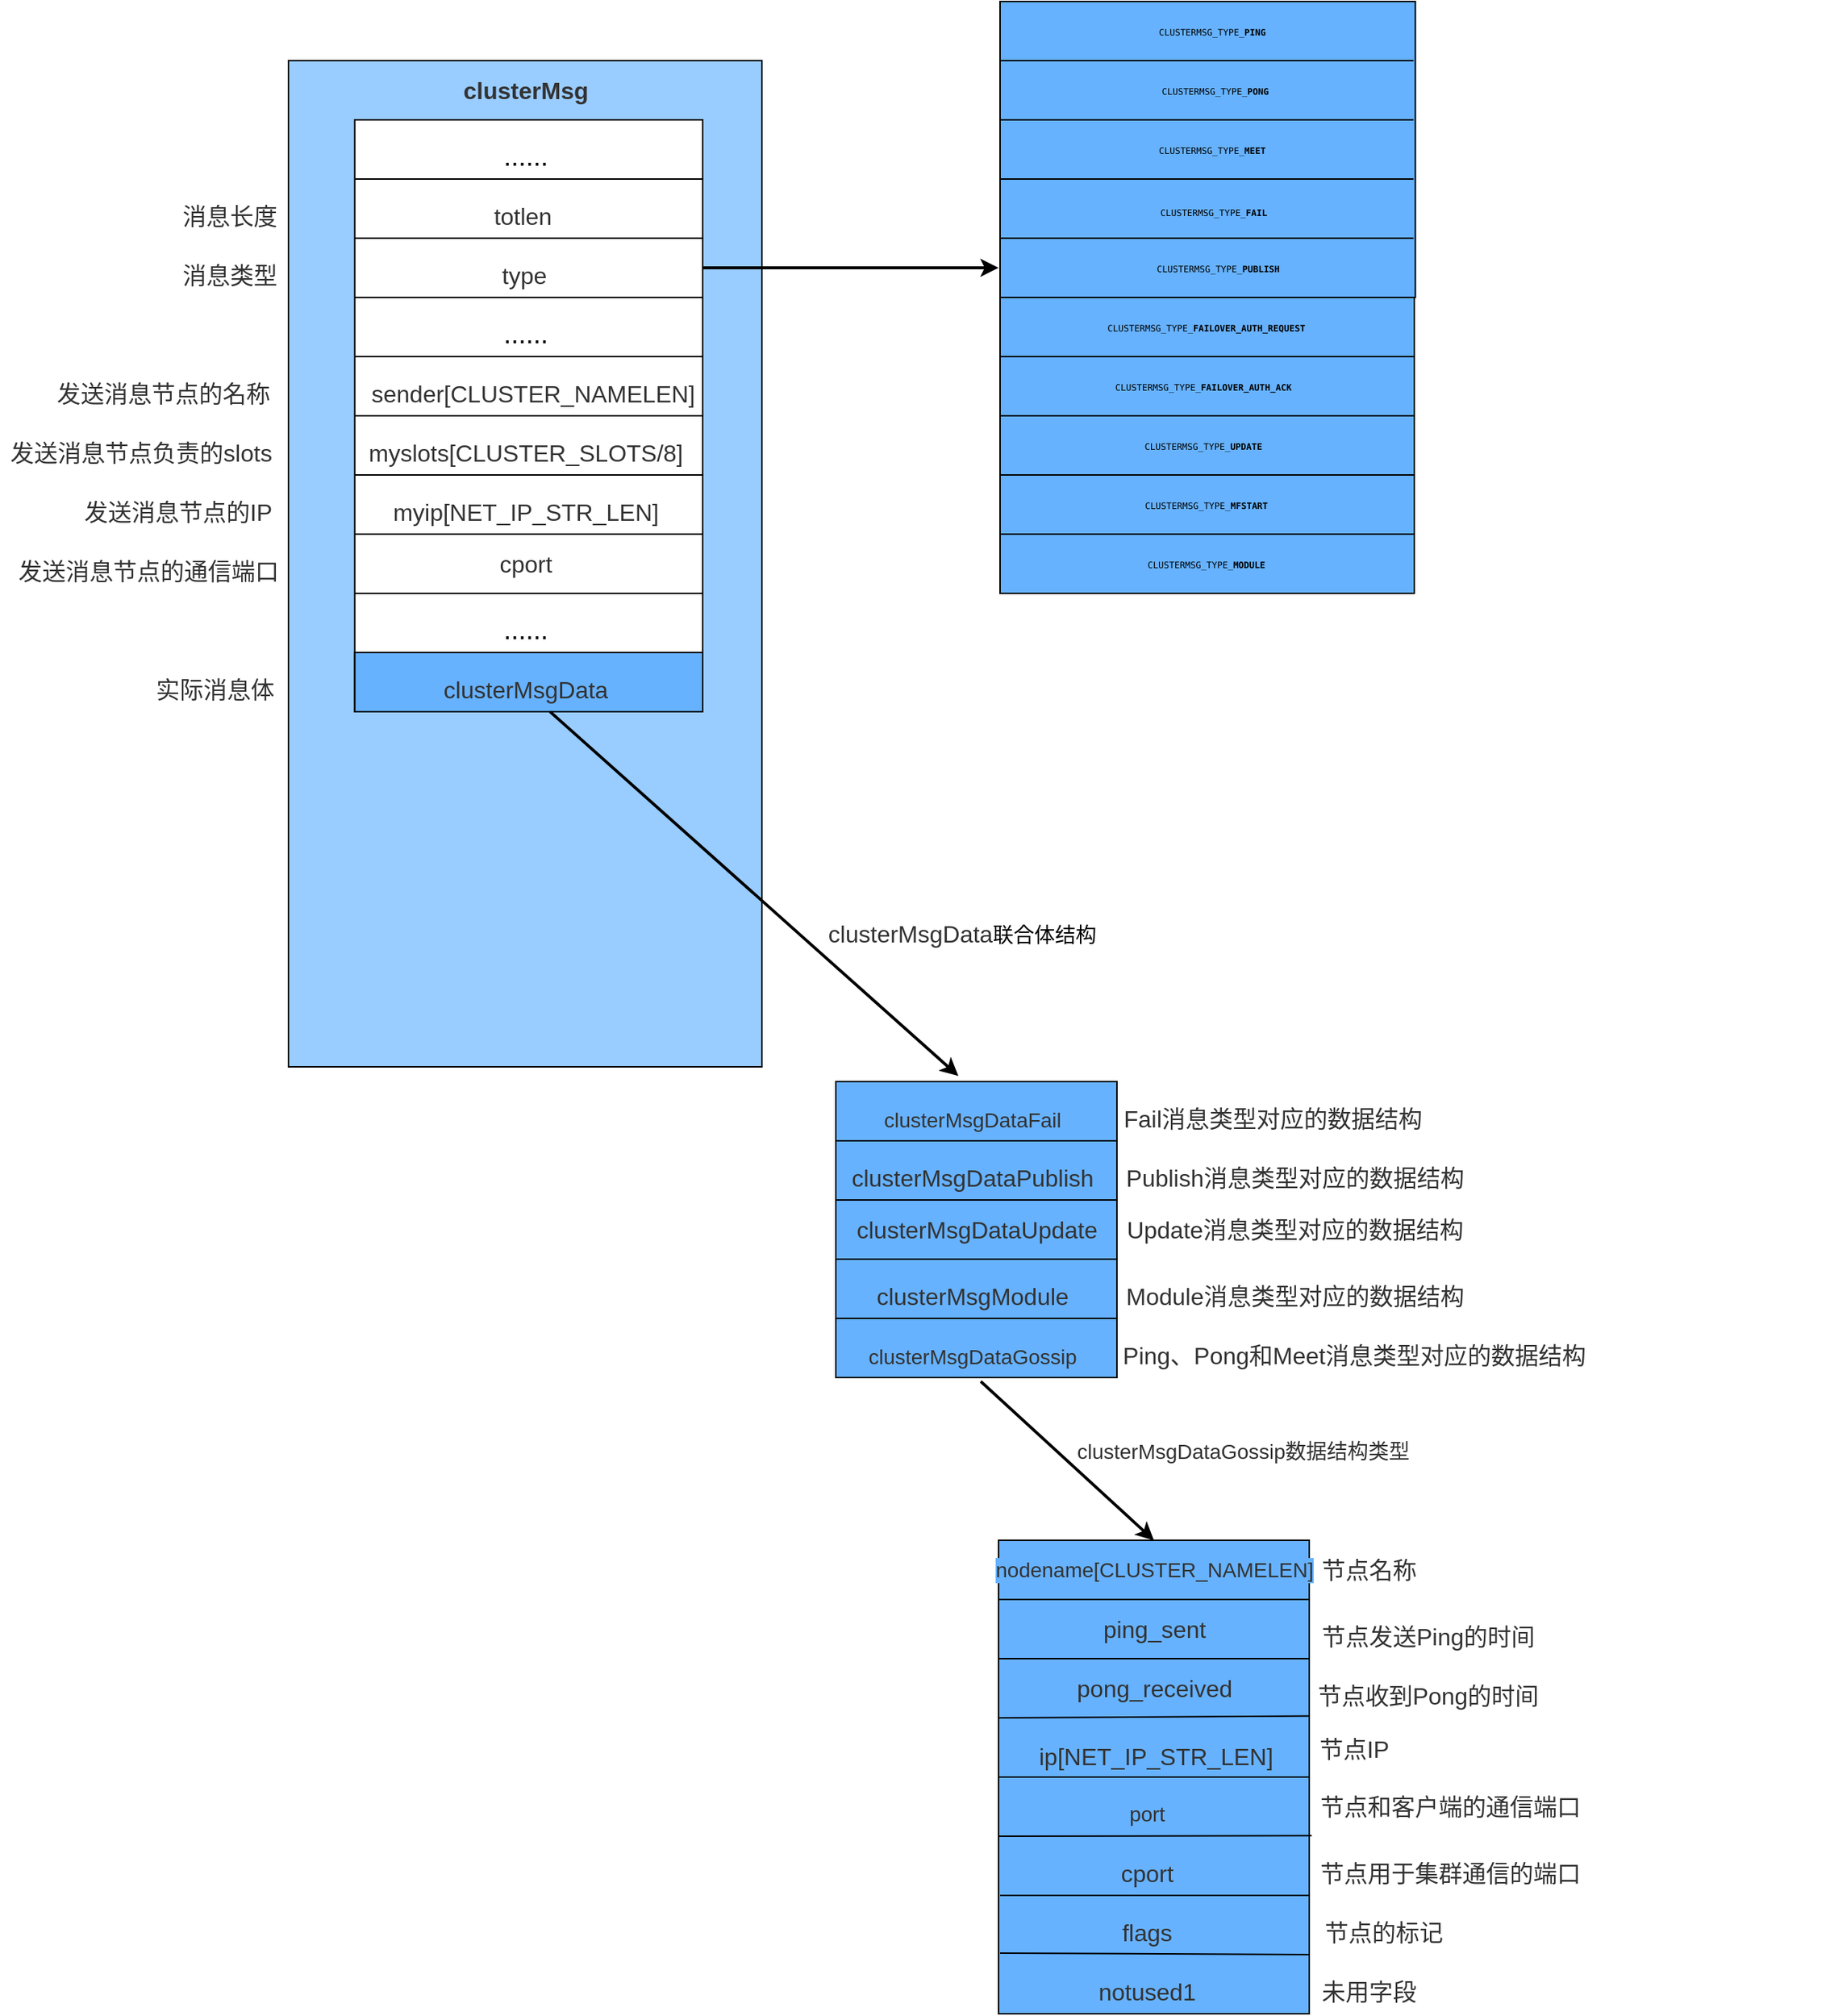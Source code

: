 <mxfile version="18.1.1" type="github">
  <diagram id="bmz4qM5Y3sQAAbuNU5tM" name="第 1 页">
    <mxGraphModel dx="1484" dy="907" grid="1" gridSize="10" guides="1" tooltips="1" connect="1" arrows="1" fold="1" page="1" pageScale="1" pageWidth="827" pageHeight="1169" math="0" shadow="0">
      <root>
        <mxCell id="0" />
        <mxCell id="1" parent="0" />
        <mxCell id="fH-QqKqAevxP8JKAihMR-78" value="" style="rounded=0;whiteSpace=wrap;html=1;labelBackgroundColor=#FFFFFF;fontSize=18;fontColor=none;fillColor=#66B2FF;" vertex="1" parent="1">
          <mxGeometry x="680" y="1040" width="210" height="320" as="geometry" />
        </mxCell>
        <mxCell id="fH-QqKqAevxP8JKAihMR-61" value="&lt;span style=&quot;color: rgb(51, 51, 51); font-family: &amp;quot;PingFang SC&amp;quot;, Avenir, Tahoma, Arial, &amp;quot;Lantinghei SC&amp;quot;, &amp;quot;Microsoft Yahei&amp;quot;, &amp;quot;Hiragino Sans GB&amp;quot;, &amp;quot;Microsoft Sans Serif&amp;quot;, &amp;quot;WenQuanYi Micro Hei&amp;quot;, Helvetica, sans-serif; font-size: 16px; text-align: start;&quot;&gt;消息长度&lt;/span&gt;" style="text;html=1;resizable=0;autosize=1;align=center;verticalAlign=middle;points=[];fillColor=none;strokeColor=none;rounded=0;labelBackgroundColor=#FFFFFF;fontSize=18;fontColor=none;" vertex="1" parent="1">
          <mxGeometry x="120" y="130" width="80" height="30" as="geometry" />
        </mxCell>
        <mxCell id="fH-QqKqAevxP8JKAihMR-62" value="&lt;span style=&quot;color: rgb(51, 51, 51); font-family: &amp;quot;PingFang SC&amp;quot;, Avenir, Tahoma, Arial, &amp;quot;Lantinghei SC&amp;quot;, &amp;quot;Microsoft Yahei&amp;quot;, &amp;quot;Hiragino Sans GB&amp;quot;, &amp;quot;Microsoft Sans Serif&amp;quot;, &amp;quot;WenQuanYi Micro Hei&amp;quot;, Helvetica, sans-serif; font-size: 16px; text-align: start;&quot;&gt;消息类型&lt;/span&gt;" style="text;html=1;resizable=0;autosize=1;align=center;verticalAlign=middle;points=[];fillColor=none;strokeColor=none;rounded=0;labelBackgroundColor=#FFFFFF;fontSize=18;fontColor=none;" vertex="1" parent="1">
          <mxGeometry x="120" y="170" width="80" height="30" as="geometry" />
        </mxCell>
        <mxCell id="fH-QqKqAevxP8JKAihMR-63" value="&lt;span style=&quot;color: rgb(51, 51, 51); font-family: &amp;quot;PingFang SC&amp;quot;, Avenir, Tahoma, Arial, &amp;quot;Lantinghei SC&amp;quot;, &amp;quot;Microsoft Yahei&amp;quot;, &amp;quot;Hiragino Sans GB&amp;quot;, &amp;quot;Microsoft Sans Serif&amp;quot;, &amp;quot;WenQuanYi Micro Hei&amp;quot;, Helvetica, sans-serif; font-size: 16px; text-align: start;&quot;&gt;发送消息节点的名称&lt;/span&gt;" style="text;html=1;resizable=0;autosize=1;align=center;verticalAlign=middle;points=[];fillColor=none;strokeColor=none;rounded=0;labelBackgroundColor=#FFFFFF;fontSize=18;fontColor=none;" vertex="1" parent="1">
          <mxGeometry x="35" y="250" width="160" height="30" as="geometry" />
        </mxCell>
        <mxCell id="fH-QqKqAevxP8JKAihMR-64" value="&lt;span style=&quot;color: rgb(51, 51, 51); font-family: &amp;quot;PingFang SC&amp;quot;, Avenir, Tahoma, Arial, &amp;quot;Lantinghei SC&amp;quot;, &amp;quot;Microsoft Yahei&amp;quot;, &amp;quot;Hiragino Sans GB&amp;quot;, &amp;quot;Microsoft Sans Serif&amp;quot;, &amp;quot;WenQuanYi Micro Hei&amp;quot;, Helvetica, sans-serif; font-size: 16px; text-align: start;&quot;&gt;发送消息节点负责的slots&lt;/span&gt;" style="text;html=1;resizable=0;autosize=1;align=center;verticalAlign=middle;points=[];fillColor=none;strokeColor=none;rounded=0;labelBackgroundColor=#FFFFFF;fontSize=18;fontColor=none;" vertex="1" parent="1">
          <mxGeometry x="5" y="290" width="190" height="30" as="geometry" />
        </mxCell>
        <mxCell id="fH-QqKqAevxP8JKAihMR-65" value="&lt;span style=&quot;color: rgb(51, 51, 51); font-family: &amp;quot;PingFang SC&amp;quot;, Avenir, Tahoma, Arial, &amp;quot;Lantinghei SC&amp;quot;, &amp;quot;Microsoft Yahei&amp;quot;, &amp;quot;Hiragino Sans GB&amp;quot;, &amp;quot;Microsoft Sans Serif&amp;quot;, &amp;quot;WenQuanYi Micro Hei&amp;quot;, Helvetica, sans-serif; font-size: 16px; text-align: start;&quot;&gt;发送消息节点的IP&lt;/span&gt;" style="text;html=1;resizable=0;autosize=1;align=center;verticalAlign=middle;points=[];fillColor=none;strokeColor=none;rounded=0;labelBackgroundColor=#FFFFFF;fontSize=18;fontColor=none;" vertex="1" parent="1">
          <mxGeometry x="55" y="330" width="140" height="30" as="geometry" />
        </mxCell>
        <mxCell id="fH-QqKqAevxP8JKAihMR-66" value="&lt;span style=&quot;color: rgb(51, 51, 51); font-family: &amp;quot;PingFang SC&amp;quot;, Avenir, Tahoma, Arial, &amp;quot;Lantinghei SC&amp;quot;, &amp;quot;Microsoft Yahei&amp;quot;, &amp;quot;Hiragino Sans GB&amp;quot;, &amp;quot;Microsoft Sans Serif&amp;quot;, &amp;quot;WenQuanYi Micro Hei&amp;quot;, Helvetica, sans-serif; font-size: 16px; text-align: start;&quot;&gt;发送消息节点的通信端口&lt;/span&gt;" style="text;html=1;resizable=0;autosize=1;align=center;verticalAlign=middle;points=[];fillColor=none;strokeColor=none;rounded=0;labelBackgroundColor=#FFFFFF;fontSize=18;fontColor=none;" vertex="1" parent="1">
          <mxGeometry x="10" y="370" width="190" height="30" as="geometry" />
        </mxCell>
        <mxCell id="fH-QqKqAevxP8JKAihMR-67" value="&lt;span style=&quot;color: rgb(51, 51, 51); font-family: &amp;quot;PingFang SC&amp;quot;, Avenir, Tahoma, Arial, &amp;quot;Lantinghei SC&amp;quot;, &amp;quot;Microsoft Yahei&amp;quot;, &amp;quot;Hiragino Sans GB&amp;quot;, &amp;quot;Microsoft Sans Serif&amp;quot;, &amp;quot;WenQuanYi Micro Hei&amp;quot;, Helvetica, sans-serif; font-size: 16px; text-align: start;&quot;&gt;实际消息体&lt;/span&gt;" style="text;html=1;resizable=0;autosize=1;align=center;verticalAlign=middle;points=[];fillColor=none;strokeColor=none;rounded=0;labelBackgroundColor=#FFFFFF;fontSize=18;fontColor=none;" vertex="1" parent="1">
          <mxGeometry x="100" y="450" width="100" height="30" as="geometry" />
        </mxCell>
        <mxCell id="fH-QqKqAevxP8JKAihMR-69" value="&lt;span style=&quot;color: rgb(51, 51, 51); font-family: &amp;quot;PingFang SC&amp;quot;, Avenir, Tahoma, Arial, &amp;quot;Lantinghei SC&amp;quot;, &amp;quot;Microsoft Yahei&amp;quot;, &amp;quot;Hiragino Sans GB&amp;quot;, &amp;quot;Microsoft Sans Serif&amp;quot;, &amp;quot;WenQuanYi Micro Hei&amp;quot;, Helvetica, sans-serif; font-size: 16px; text-align: start;&quot;&gt;Ping、Pong和Meet消息类型对应的数据结构&lt;/span&gt;" style="text;html=1;resizable=0;autosize=1;align=center;verticalAlign=middle;points=[];fillColor=none;strokeColor=none;rounded=0;labelBackgroundColor=#FFFFFF;fontSize=18;fontColor=none;" vertex="1" parent="1">
          <mxGeometry x="760" y="900" width="320" height="30" as="geometry" />
        </mxCell>
        <mxCell id="fH-QqKqAevxP8JKAihMR-70" value="&lt;span style=&quot;color: rgb(51, 51, 51); font-family: &amp;quot;PingFang SC&amp;quot;, Avenir, Tahoma, Arial, &amp;quot;Lantinghei SC&amp;quot;, &amp;quot;Microsoft Yahei&amp;quot;, &amp;quot;Hiragino Sans GB&amp;quot;, &amp;quot;Microsoft Sans Serif&amp;quot;, &amp;quot;WenQuanYi Micro Hei&amp;quot;, Helvetica, sans-serif; font-size: 16px; text-align: start;&quot;&gt;Fail消息类型对应的数据结构&lt;/span&gt;" style="text;html=1;resizable=0;autosize=1;align=center;verticalAlign=middle;points=[];fillColor=none;strokeColor=none;rounded=0;labelBackgroundColor=#FFFFFF;fontSize=18;fontColor=none;" vertex="1" parent="1">
          <mxGeometry x="760" y="740" width="210" height="30" as="geometry" />
        </mxCell>
        <mxCell id="fH-QqKqAevxP8JKAihMR-71" value="&lt;span style=&quot;color: rgb(51, 51, 51); font-family: &amp;quot;PingFang SC&amp;quot;, Avenir, Tahoma, Arial, &amp;quot;Lantinghei SC&amp;quot;, &amp;quot;Microsoft Yahei&amp;quot;, &amp;quot;Hiragino Sans GB&amp;quot;, &amp;quot;Microsoft Sans Serif&amp;quot;, &amp;quot;WenQuanYi Micro Hei&amp;quot;, Helvetica, sans-serif; font-size: 16px; text-align: start;&quot;&gt;Publish消息类型对应的数据结构&lt;/span&gt;" style="text;html=1;resizable=0;autosize=1;align=center;verticalAlign=middle;points=[];fillColor=none;strokeColor=none;rounded=0;labelBackgroundColor=#FFFFFF;fontSize=18;fontColor=none;" vertex="1" parent="1">
          <mxGeometry x="760" y="780" width="240" height="30" as="geometry" />
        </mxCell>
        <mxCell id="fH-QqKqAevxP8JKAihMR-72" value="&lt;span style=&quot;color: rgb(51, 51, 51); font-family: &amp;quot;PingFang SC&amp;quot;, Avenir, Tahoma, Arial, &amp;quot;Lantinghei SC&amp;quot;, &amp;quot;Microsoft Yahei&amp;quot;, &amp;quot;Hiragino Sans GB&amp;quot;, &amp;quot;Microsoft Sans Serif&amp;quot;, &amp;quot;WenQuanYi Micro Hei&amp;quot;, Helvetica, sans-serif; font-size: 16px; text-align: start;&quot;&gt;Update消息类型对应的数据结构&lt;/span&gt;" style="text;html=1;resizable=0;autosize=1;align=center;verticalAlign=middle;points=[];fillColor=none;strokeColor=none;rounded=0;labelBackgroundColor=#FFFFFF;fontSize=18;fontColor=none;" vertex="1" parent="1">
          <mxGeometry x="760" y="815" width="240" height="30" as="geometry" />
        </mxCell>
        <mxCell id="fH-QqKqAevxP8JKAihMR-73" value="&lt;span style=&quot;color: rgb(51, 51, 51); font-family: &amp;quot;PingFang SC&amp;quot;, Avenir, Tahoma, Arial, &amp;quot;Lantinghei SC&amp;quot;, &amp;quot;Microsoft Yahei&amp;quot;, &amp;quot;Hiragino Sans GB&amp;quot;, &amp;quot;Microsoft Sans Serif&amp;quot;, &amp;quot;WenQuanYi Micro Hei&amp;quot;, Helvetica, sans-serif; font-size: 16px; text-align: start;&quot;&gt;Module消息类型对应的数据结构&lt;/span&gt;" style="text;html=1;resizable=0;autosize=1;align=center;verticalAlign=middle;points=[];fillColor=none;strokeColor=none;rounded=0;labelBackgroundColor=#FFFFFF;fontSize=18;fontColor=none;" vertex="1" parent="1">
          <mxGeometry x="760" y="860" width="240" height="30" as="geometry" />
        </mxCell>
        <mxCell id="fH-QqKqAevxP8JKAihMR-18" value="" style="group" vertex="1" connectable="0" parent="1">
          <mxGeometry x="200" y="40" width="550" height="680" as="geometry" />
        </mxCell>
        <mxCell id="fH-QqKqAevxP8JKAihMR-1" value="" style="rounded=0;whiteSpace=wrap;html=1;fillColor=#99CCFF;" vertex="1" parent="fH-QqKqAevxP8JKAihMR-18">
          <mxGeometry width="320" height="680" as="geometry" />
        </mxCell>
        <mxCell id="fH-QqKqAevxP8JKAihMR-4" value="" style="rounded=0;whiteSpace=wrap;html=1;labelBackgroundColor=#99CCFF;fillColor=#FFFFFF;" vertex="1" parent="fH-QqKqAevxP8JKAihMR-18">
          <mxGeometry x="44.8" y="40" width="235.2" height="400" as="geometry" />
        </mxCell>
        <mxCell id="fH-QqKqAevxP8JKAihMR-7" value="" style="endArrow=none;html=1;rounded=0;exitX=0;exitY=0.25;exitDx=0;exitDy=0;" edge="1" parent="fH-QqKqAevxP8JKAihMR-18">
          <mxGeometry width="50" height="50" relative="1" as="geometry">
            <mxPoint x="44.8" y="120" as="sourcePoint" />
            <mxPoint x="280" y="120" as="targetPoint" />
          </mxGeometry>
        </mxCell>
        <mxCell id="fH-QqKqAevxP8JKAihMR-2" value="&lt;span style=&quot;color: rgb(51, 51, 51); font-family: &amp;quot;PingFang SC&amp;quot;, Avenir, Tahoma, Arial, &amp;quot;Lantinghei SC&amp;quot;, &amp;quot;Microsoft Yahei&amp;quot;, &amp;quot;Hiragino Sans GB&amp;quot;, &amp;quot;Microsoft Sans Serif&amp;quot;, &amp;quot;WenQuanYi Micro Hei&amp;quot;, Helvetica, sans-serif; font-size: 16px; text-align: start; background-color: rgb(153, 204, 255);&quot;&gt;&lt;b style=&quot;&quot;&gt;clusterMsg&lt;/b&gt;&lt;/span&gt;" style="text;html=1;resizable=0;autosize=1;align=center;verticalAlign=middle;points=[];fillColor=none;strokeColor=none;rounded=0;" vertex="1" parent="fH-QqKqAevxP8JKAihMR-18">
          <mxGeometry x="110" y="10" width="100" height="20" as="geometry" />
        </mxCell>
        <mxCell id="fH-QqKqAevxP8JKAihMR-36" value="" style="rounded=0;whiteSpace=wrap;html=1;labelBackgroundColor=#FFFFFF;fontSize=18;fontColor=none;fillColor=#66B2FF;" vertex="1" parent="fH-QqKqAevxP8JKAihMR-18">
          <mxGeometry x="44.8" y="400" width="235.2" height="40" as="geometry" />
        </mxCell>
        <mxCell id="fH-QqKqAevxP8JKAihMR-116" value="" style="group" vertex="1" connectable="0" parent="fH-QqKqAevxP8JKAihMR-18">
          <mxGeometry x="54.8" y="50" width="220" height="390" as="geometry" />
        </mxCell>
        <mxCell id="fH-QqKqAevxP8JKAihMR-16" value="&lt;span style=&quot;color: rgb(51, 51, 51); font-family: &amp;quot;PingFang SC&amp;quot;, Avenir, Tahoma, Arial, &amp;quot;Lantinghei SC&amp;quot;, &amp;quot;Microsoft Yahei&amp;quot;, &amp;quot;Hiragino Sans GB&amp;quot;, &amp;quot;Microsoft Sans Serif&amp;quot;, &amp;quot;WenQuanYi Micro Hei&amp;quot;, Helvetica, sans-serif; font-size: 16px; text-align: start;&quot;&gt;sender[CLUSTER_NAMELEN]&lt;/span&gt;" style="text;html=1;resizable=0;autosize=1;align=center;verticalAlign=middle;points=[];fillColor=none;strokeColor=none;rounded=0;labelBackgroundColor=#FFFFFF;fontSize=18;fontColor=none;" vertex="1" parent="fH-QqKqAevxP8JKAihMR-116">
          <mxGeometry y="160" width="220" height="30" as="geometry" />
        </mxCell>
        <mxCell id="fH-QqKqAevxP8JKAihMR-27" value="&lt;span style=&quot;color: rgb(51, 51, 51); font-family: &amp;quot;PingFang SC&amp;quot;, Avenir, Tahoma, Arial, &amp;quot;Lantinghei SC&amp;quot;, &amp;quot;Microsoft Yahei&amp;quot;, &amp;quot;Hiragino Sans GB&amp;quot;, &amp;quot;Microsoft Sans Serif&amp;quot;, &amp;quot;WenQuanYi Micro Hei&amp;quot;, Helvetica, sans-serif; font-size: 16px; text-align: start;&quot;&gt;cport&lt;/span&gt;" style="text;html=1;resizable=0;autosize=1;align=center;verticalAlign=middle;points=[];fillColor=none;strokeColor=none;rounded=0;labelBackgroundColor=#FFFFFF;fontSize=18;fontColor=none;" vertex="1" parent="fH-QqKqAevxP8JKAihMR-116">
          <mxGeometry x="80.2" y="275" width="50" height="30" as="geometry" />
        </mxCell>
        <mxCell id="fH-QqKqAevxP8JKAihMR-13" value="......" style="text;html=1;resizable=0;autosize=1;align=center;verticalAlign=middle;points=[];fillColor=none;strokeColor=none;rounded=0;labelBackgroundColor=#FFFFFF;fontSize=18;fontColor=none;" vertex="1" parent="fH-QqKqAevxP8JKAihMR-116">
          <mxGeometry x="80.2" width="50" height="30" as="geometry" />
        </mxCell>
        <mxCell id="fH-QqKqAevxP8JKAihMR-26" value="&lt;span style=&quot;color: rgb(51, 51, 51); font-family: &amp;quot;PingFang SC&amp;quot;, Avenir, Tahoma, Arial, &amp;quot;Lantinghei SC&amp;quot;, &amp;quot;Microsoft Yahei&amp;quot;, &amp;quot;Hiragino Sans GB&amp;quot;, &amp;quot;Microsoft Sans Serif&amp;quot;, &amp;quot;WenQuanYi Micro Hei&amp;quot;, Helvetica, sans-serif; font-size: 16px; text-align: start;&quot;&gt;myip[NET_IP_STR_LEN]&lt;/span&gt;" style="text;html=1;resizable=0;autosize=1;align=center;verticalAlign=middle;points=[];fillColor=none;strokeColor=none;rounded=0;labelBackgroundColor=#FFFFFF;fontSize=18;fontColor=none;" vertex="1" parent="fH-QqKqAevxP8JKAihMR-116">
          <mxGeometry x="10.2" y="240" width="190" height="30" as="geometry" />
        </mxCell>
        <mxCell id="fH-QqKqAevxP8JKAihMR-37" value="&lt;span style=&quot;color: rgb(51, 51, 51); font-family: &amp;quot;PingFang SC&amp;quot;, Avenir, Tahoma, Arial, &amp;quot;Lantinghei SC&amp;quot;, &amp;quot;Microsoft Yahei&amp;quot;, &amp;quot;Hiragino Sans GB&amp;quot;, &amp;quot;Microsoft Sans Serif&amp;quot;, &amp;quot;WenQuanYi Micro Hei&amp;quot;, Helvetica, sans-serif; font-size: 16px; text-align: start;&quot;&gt;clusterMsgData&lt;/span&gt;" style="text;html=1;resizable=0;autosize=1;align=center;verticalAlign=middle;points=[];fillColor=none;strokeColor=none;rounded=0;labelBackgroundColor=#66B2FF;fontSize=18;fontColor=none;" vertex="1" parent="fH-QqKqAevxP8JKAihMR-116">
          <mxGeometry x="45.2" y="360" width="120" height="30" as="geometry" />
        </mxCell>
        <mxCell id="fH-QqKqAevxP8JKAihMR-121" value="&lt;span style=&quot;color: rgb(51, 51, 51); font-family: &amp;quot;PingFang SC&amp;quot;, Avenir, Tahoma, Arial, &amp;quot;Lantinghei SC&amp;quot;, &amp;quot;Microsoft Yahei&amp;quot;, &amp;quot;Hiragino Sans GB&amp;quot;, &amp;quot;Microsoft Sans Serif&amp;quot;, &amp;quot;WenQuanYi Micro Hei&amp;quot;, Helvetica, sans-serif; font-size: 16px; text-align: start;&quot;&gt;clusterMsgData&lt;/span&gt;联合体结构" style="text;html=1;resizable=0;autosize=1;align=center;verticalAlign=middle;points=[];fillColor=none;strokeColor=none;rounded=0;labelBackgroundColor=#FFFFFF;fontSize=14;fontColor=none;" vertex="1" parent="fH-QqKqAevxP8JKAihMR-18">
          <mxGeometry x="360" y="580" width="190" height="20" as="geometry" />
        </mxCell>
        <mxCell id="fH-QqKqAevxP8JKAihMR-153" value="" style="endArrow=classic;html=1;rounded=0;fontFamily=Helvetica;fontSize=6;fontColor=#000000;strokeWidth=2;exitX=1;exitY=0.25;exitDx=0;exitDy=0;" edge="1" parent="fH-QqKqAevxP8JKAihMR-18" source="fH-QqKqAevxP8JKAihMR-4">
          <mxGeometry width="50" height="50" relative="1" as="geometry">
            <mxPoint x="340" y="170" as="sourcePoint" />
            <mxPoint x="480" y="140" as="targetPoint" />
          </mxGeometry>
        </mxCell>
        <mxCell id="fH-QqKqAevxP8JKAihMR-14" value="&lt;span style=&quot;color: rgb(51, 51, 51); font-family: &amp;quot;PingFang SC&amp;quot;, Avenir, Tahoma, Arial, &amp;quot;Lantinghei SC&amp;quot;, &amp;quot;Microsoft Yahei&amp;quot;, &amp;quot;Hiragino Sans GB&amp;quot;, &amp;quot;Microsoft Sans Serif&amp;quot;, &amp;quot;WenQuanYi Micro Hei&amp;quot;, Helvetica, sans-serif; font-size: 16px; text-align: start;&quot;&gt;totlen&lt;/span&gt;" style="text;html=1;resizable=0;autosize=1;align=center;verticalAlign=middle;points=[];fillColor=none;strokeColor=none;rounded=0;labelBackgroundColor=#FFFFFF;fontSize=18;fontColor=none;" vertex="1" parent="1">
          <mxGeometry x="328.4" y="130" width="60" height="30" as="geometry" />
        </mxCell>
        <mxCell id="fH-QqKqAevxP8JKAihMR-15" value="&lt;span style=&quot;color: rgb(51, 51, 51); font-family: &amp;quot;PingFang SC&amp;quot;, Avenir, Tahoma, Arial, &amp;quot;Lantinghei SC&amp;quot;, &amp;quot;Microsoft Yahei&amp;quot;, &amp;quot;Hiragino Sans GB&amp;quot;, &amp;quot;Microsoft Sans Serif&amp;quot;, &amp;quot;WenQuanYi Micro Hei&amp;quot;, Helvetica, sans-serif; font-size: 16px; text-align: start;&quot;&gt;type&lt;/span&gt;" style="text;html=1;resizable=0;autosize=1;align=center;verticalAlign=middle;points=[];fillColor=none;strokeColor=none;rounded=0;labelBackgroundColor=#FFFFFF;fontSize=18;fontColor=none;" vertex="1" parent="1">
          <mxGeometry x="334" y="170" width="50" height="30" as="geometry" />
        </mxCell>
        <mxCell id="fH-QqKqAevxP8JKAihMR-19" value="" style="endArrow=none;html=1;rounded=0;exitX=0;exitY=0.25;exitDx=0;exitDy=0;" edge="1" parent="1">
          <mxGeometry width="50" height="50" relative="1" as="geometry">
            <mxPoint x="244.8" y="120" as="sourcePoint" />
            <mxPoint x="480" y="120" as="targetPoint" />
          </mxGeometry>
        </mxCell>
        <mxCell id="fH-QqKqAevxP8JKAihMR-20" value="" style="endArrow=none;html=1;rounded=0;exitX=0;exitY=0.25;exitDx=0;exitDy=0;" edge="1" parent="1">
          <mxGeometry width="50" height="50" relative="1" as="geometry">
            <mxPoint x="244.8" y="240" as="sourcePoint" />
            <mxPoint x="480" y="240" as="targetPoint" />
          </mxGeometry>
        </mxCell>
        <mxCell id="fH-QqKqAevxP8JKAihMR-21" value="" style="endArrow=none;html=1;rounded=0;exitX=0;exitY=0.25;exitDx=0;exitDy=0;" edge="1" parent="1">
          <mxGeometry width="50" height="50" relative="1" as="geometry">
            <mxPoint x="244.8" y="280" as="sourcePoint" />
            <mxPoint x="480" y="280" as="targetPoint" />
          </mxGeometry>
        </mxCell>
        <mxCell id="fH-QqKqAevxP8JKAihMR-22" value="" style="endArrow=none;html=1;rounded=0;exitX=0;exitY=0.25;exitDx=0;exitDy=0;" edge="1" parent="1">
          <mxGeometry width="50" height="50" relative="1" as="geometry">
            <mxPoint x="244.8" y="320" as="sourcePoint" />
            <mxPoint x="480" y="320" as="targetPoint" />
          </mxGeometry>
        </mxCell>
        <mxCell id="fH-QqKqAevxP8JKAihMR-23" value="&lt;span style=&quot;color: rgb(51, 51, 51); font-family: &amp;quot;PingFang SC&amp;quot;, Avenir, Tahoma, Arial, &amp;quot;Lantinghei SC&amp;quot;, &amp;quot;Microsoft Yahei&amp;quot;, &amp;quot;Hiragino Sans GB&amp;quot;, &amp;quot;Microsoft Sans Serif&amp;quot;, &amp;quot;WenQuanYi Micro Hei&amp;quot;, Helvetica, sans-serif; font-size: 16px; text-align: start;&quot;&gt;myslots[CLUSTER_SLOTS/8]&lt;/span&gt;" style="text;html=1;resizable=0;autosize=1;align=center;verticalAlign=middle;points=[];fillColor=none;strokeColor=none;rounded=0;labelBackgroundColor=#FFFFFF;fontSize=18;fontColor=none;" vertex="1" parent="1">
          <mxGeometry x="250" y="290" width="220" height="30" as="geometry" />
        </mxCell>
        <mxCell id="fH-QqKqAevxP8JKAihMR-24" value="" style="endArrow=none;html=1;rounded=0;exitX=0;exitY=0.25;exitDx=0;exitDy=0;" edge="1" parent="1">
          <mxGeometry width="50" height="50" relative="1" as="geometry">
            <mxPoint x="244.8" y="360" as="sourcePoint" />
            <mxPoint x="480" y="360" as="targetPoint" />
          </mxGeometry>
        </mxCell>
        <mxCell id="fH-QqKqAevxP8JKAihMR-25" value="" style="endArrow=none;html=1;rounded=0;exitX=0;exitY=0.25;exitDx=0;exitDy=0;" edge="1" parent="1">
          <mxGeometry width="50" height="50" relative="1" as="geometry">
            <mxPoint x="244.8" y="400" as="sourcePoint" />
            <mxPoint x="480" y="400" as="targetPoint" />
          </mxGeometry>
        </mxCell>
        <mxCell id="fH-QqKqAevxP8JKAihMR-28" value="" style="endArrow=none;html=1;rounded=0;exitX=0;exitY=0.25;exitDx=0;exitDy=0;" edge="1" parent="1">
          <mxGeometry width="50" height="50" relative="1" as="geometry">
            <mxPoint x="244.8" y="440" as="sourcePoint" />
            <mxPoint x="480" y="440" as="targetPoint" />
          </mxGeometry>
        </mxCell>
        <mxCell id="fH-QqKqAevxP8JKAihMR-29" value="......" style="text;html=1;resizable=0;autosize=1;align=center;verticalAlign=middle;points=[];fillColor=none;strokeColor=none;rounded=0;labelBackgroundColor=#FFFFFF;fontSize=18;fontColor=none;" vertex="1" parent="1">
          <mxGeometry x="335" y="410" width="50" height="30" as="geometry" />
        </mxCell>
        <mxCell id="fH-QqKqAevxP8JKAihMR-33" value="" style="endArrow=none;html=1;rounded=0;exitX=0;exitY=0.25;exitDx=0;exitDy=0;" edge="1" parent="1">
          <mxGeometry width="50" height="50" relative="1" as="geometry">
            <mxPoint x="244.8" y="200" as="sourcePoint" />
            <mxPoint x="480" y="200" as="targetPoint" />
          </mxGeometry>
        </mxCell>
        <mxCell id="fH-QqKqAevxP8JKAihMR-35" value="......" style="text;html=1;resizable=0;autosize=1;align=center;verticalAlign=middle;points=[];fillColor=none;strokeColor=none;rounded=0;labelBackgroundColor=#FFFFFF;fontSize=18;fontColor=none;" vertex="1" parent="1">
          <mxGeometry x="335" y="210" width="50" height="30" as="geometry" />
        </mxCell>
        <mxCell id="fH-QqKqAevxP8JKAihMR-53" value="" style="endArrow=none;html=1;rounded=0;exitX=0;exitY=0.25;exitDx=0;exitDy=0;" edge="1" parent="1">
          <mxGeometry width="50" height="50" relative="1" as="geometry">
            <mxPoint x="244.8" y="480" as="sourcePoint" />
            <mxPoint x="480" y="480" as="targetPoint" />
          </mxGeometry>
        </mxCell>
        <mxCell id="fH-QqKqAevxP8JKAihMR-79" value="" style="endArrow=none;html=1;rounded=0;entryX=1;entryY=0.371;entryDx=0;entryDy=0;entryPerimeter=0;" edge="1" parent="1" target="fH-QqKqAevxP8JKAihMR-78">
          <mxGeometry width="50" height="50" relative="1" as="geometry">
            <mxPoint x="680" y="1160" as="sourcePoint" />
            <mxPoint x="850" y="1160" as="targetPoint" />
          </mxGeometry>
        </mxCell>
        <mxCell id="fH-QqKqAevxP8JKAihMR-80" value="" style="endArrow=none;html=1;rounded=0;entryX=1;entryY=0.25;entryDx=0;entryDy=0;" edge="1" parent="1" target="fH-QqKqAevxP8JKAihMR-78">
          <mxGeometry width="50" height="50" relative="1" as="geometry">
            <mxPoint x="680" y="1120" as="sourcePoint" />
            <mxPoint x="850" y="1120" as="targetPoint" />
          </mxGeometry>
        </mxCell>
        <mxCell id="fH-QqKqAevxP8JKAihMR-81" value="" style="endArrow=none;html=1;rounded=0;" edge="1" parent="1">
          <mxGeometry width="50" height="50" relative="1" as="geometry">
            <mxPoint x="680" y="1080" as="sourcePoint" />
            <mxPoint x="890" y="1080" as="targetPoint" />
          </mxGeometry>
        </mxCell>
        <mxCell id="fH-QqKqAevxP8JKAihMR-82" value="" style="endArrow=none;html=1;rounded=0;entryX=1;entryY=0.5;entryDx=0;entryDy=0;" edge="1" parent="1" target="fH-QqKqAevxP8JKAihMR-78">
          <mxGeometry width="50" height="50" relative="1" as="geometry">
            <mxPoint x="680" y="1200" as="sourcePoint" />
            <mxPoint x="850" y="1200" as="targetPoint" />
          </mxGeometry>
        </mxCell>
        <mxCell id="fH-QqKqAevxP8JKAihMR-83" value="" style="endArrow=none;html=1;rounded=0;entryX=1.008;entryY=0.624;entryDx=0;entryDy=0;entryPerimeter=0;" edge="1" parent="1" target="fH-QqKqAevxP8JKAihMR-78">
          <mxGeometry width="50" height="50" relative="1" as="geometry">
            <mxPoint x="680" y="1240" as="sourcePoint" />
            <mxPoint x="850" y="1240" as="targetPoint" />
          </mxGeometry>
        </mxCell>
        <mxCell id="fH-QqKqAevxP8JKAihMR-84" value="" style="endArrow=none;html=1;rounded=0;entryX=1;entryY=0.75;entryDx=0;entryDy=0;" edge="1" parent="1" target="fH-QqKqAevxP8JKAihMR-78">
          <mxGeometry width="50" height="50" relative="1" as="geometry">
            <mxPoint x="681" y="1280" as="sourcePoint" />
            <mxPoint x="851" y="1280" as="targetPoint" />
          </mxGeometry>
        </mxCell>
        <mxCell id="fH-QqKqAevxP8JKAihMR-85" value="" style="endArrow=none;html=1;rounded=0;" edge="1" parent="1">
          <mxGeometry width="50" height="50" relative="1" as="geometry">
            <mxPoint x="681" y="1319" as="sourcePoint" />
            <mxPoint x="890" y="1320" as="targetPoint" />
          </mxGeometry>
        </mxCell>
        <mxCell id="fH-QqKqAevxP8JKAihMR-98" value="&lt;span style=&quot;color: rgb(51, 51, 51); font-family: &amp;quot;PingFang SC&amp;quot;, Avenir, Tahoma, Arial, &amp;quot;Lantinghei SC&amp;quot;, &amp;quot;Microsoft Yahei&amp;quot;, &amp;quot;Hiragino Sans GB&amp;quot;, &amp;quot;Microsoft Sans Serif&amp;quot;, &amp;quot;WenQuanYi Micro Hei&amp;quot;, Helvetica, sans-serif; text-align: start;&quot;&gt;nodename[CLUSTER_NAMELEN]&lt;/span&gt;" style="text;html=1;resizable=0;autosize=1;align=center;verticalAlign=middle;points=[];fillColor=none;strokeColor=none;rounded=0;labelBackgroundColor=#66B2FF;fontSize=14;fontColor=none;" vertex="1" parent="1">
          <mxGeometry x="675" y="1050" width="220" height="20" as="geometry" />
        </mxCell>
        <mxCell id="fH-QqKqAevxP8JKAihMR-99" value="&lt;span style=&quot;color: rgb(51, 51, 51); font-family: &amp;quot;PingFang SC&amp;quot;, Avenir, Tahoma, Arial, &amp;quot;Lantinghei SC&amp;quot;, &amp;quot;Microsoft Yahei&amp;quot;, &amp;quot;Hiragino Sans GB&amp;quot;, &amp;quot;Microsoft Sans Serif&amp;quot;, &amp;quot;WenQuanYi Micro Hei&amp;quot;, Helvetica, sans-serif; font-size: 16px; text-align: start;&quot;&gt;notused1&lt;/span&gt;" style="text;html=1;resizable=0;autosize=1;align=center;verticalAlign=middle;points=[];fillColor=none;strokeColor=none;rounded=0;labelBackgroundColor=#66B2FF;fontSize=14;fontColor=none;" vertex="1" parent="1">
          <mxGeometry x="740" y="1335" width="80" height="20" as="geometry" />
        </mxCell>
        <mxCell id="fH-QqKqAevxP8JKAihMR-100" value="&lt;span style=&quot;color: rgb(51, 51, 51); font-family: &amp;quot;PingFang SC&amp;quot;, Avenir, Tahoma, Arial, &amp;quot;Lantinghei SC&amp;quot;, &amp;quot;Microsoft Yahei&amp;quot;, &amp;quot;Hiragino Sans GB&amp;quot;, &amp;quot;Microsoft Sans Serif&amp;quot;, &amp;quot;WenQuanYi Micro Hei&amp;quot;, Helvetica, sans-serif; font-size: 16px; text-align: start;&quot;&gt;flags&lt;/span&gt;" style="text;html=1;resizable=0;autosize=1;align=center;verticalAlign=middle;points=[];fillColor=none;strokeColor=none;rounded=0;labelBackgroundColor=#66B2FF;fontSize=14;fontColor=none;" vertex="1" parent="1">
          <mxGeometry x="755" y="1295" width="50" height="20" as="geometry" />
        </mxCell>
        <mxCell id="fH-QqKqAevxP8JKAihMR-101" value="&lt;span style=&quot;color: rgb(51, 51, 51); font-family: &amp;quot;PingFang SC&amp;quot;, Avenir, Tahoma, Arial, &amp;quot;Lantinghei SC&amp;quot;, &amp;quot;Microsoft Yahei&amp;quot;, &amp;quot;Hiragino Sans GB&amp;quot;, &amp;quot;Microsoft Sans Serif&amp;quot;, &amp;quot;WenQuanYi Micro Hei&amp;quot;, Helvetica, sans-serif; font-size: 16px; text-align: start;&quot;&gt;cport&lt;/span&gt;" style="text;html=1;resizable=0;autosize=1;align=center;verticalAlign=middle;points=[];fillColor=none;strokeColor=none;rounded=0;labelBackgroundColor=#66B2FF;fontSize=14;fontColor=none;" vertex="1" parent="1">
          <mxGeometry x="755" y="1255" width="50" height="20" as="geometry" />
        </mxCell>
        <mxCell id="fH-QqKqAevxP8JKAihMR-102" value="&lt;span style=&quot;color: rgb(51, 51, 51); font-family: &amp;quot;PingFang SC&amp;quot;, Avenir, Tahoma, Arial, &amp;quot;Lantinghei SC&amp;quot;, &amp;quot;Microsoft Yahei&amp;quot;, &amp;quot;Hiragino Sans GB&amp;quot;, &amp;quot;Microsoft Sans Serif&amp;quot;, &amp;quot;WenQuanYi Micro Hei&amp;quot;, Helvetica, sans-serif; text-align: start;&quot;&gt;port&lt;/span&gt;" style="text;html=1;resizable=0;autosize=1;align=center;verticalAlign=middle;points=[];fillColor=none;strokeColor=none;rounded=0;labelBackgroundColor=#66B2FF;fontSize=14;fontColor=none;" vertex="1" parent="1">
          <mxGeometry x="760" y="1215" width="40" height="20" as="geometry" />
        </mxCell>
        <mxCell id="fH-QqKqAevxP8JKAihMR-103" value="&lt;span style=&quot;color: rgb(51, 51, 51); font-family: &amp;quot;PingFang SC&amp;quot;, Avenir, Tahoma, Arial, &amp;quot;Lantinghei SC&amp;quot;, &amp;quot;Microsoft Yahei&amp;quot;, &amp;quot;Hiragino Sans GB&amp;quot;, &amp;quot;Microsoft Sans Serif&amp;quot;, &amp;quot;WenQuanYi Micro Hei&amp;quot;, Helvetica, sans-serif; font-size: 16px; text-align: start;&quot;&gt;ip[NET_IP_STR_LEN]&lt;/span&gt;" style="text;html=1;resizable=0;autosize=1;align=center;verticalAlign=middle;points=[];fillColor=none;strokeColor=none;rounded=0;labelBackgroundColor=#66B2FF;fontSize=14;fontColor=none;" vertex="1" parent="1">
          <mxGeometry x="701" y="1176" width="170" height="20" as="geometry" />
        </mxCell>
        <mxCell id="fH-QqKqAevxP8JKAihMR-104" value="&lt;span style=&quot;color: rgb(51, 51, 51); font-family: &amp;quot;PingFang SC&amp;quot;, Avenir, Tahoma, Arial, &amp;quot;Lantinghei SC&amp;quot;, &amp;quot;Microsoft Yahei&amp;quot;, &amp;quot;Hiragino Sans GB&amp;quot;, &amp;quot;Microsoft Sans Serif&amp;quot;, &amp;quot;WenQuanYi Micro Hei&amp;quot;, Helvetica, sans-serif; font-size: 16px; text-align: start;&quot;&gt;pong_received&lt;/span&gt;" style="text;html=1;resizable=0;autosize=1;align=center;verticalAlign=middle;points=[];fillColor=none;strokeColor=none;rounded=0;labelBackgroundColor=#66B2FF;fontSize=14;fontColor=none;" vertex="1" parent="1">
          <mxGeometry x="725" y="1130" width="120" height="20" as="geometry" />
        </mxCell>
        <mxCell id="fH-QqKqAevxP8JKAihMR-105" value="&lt;span style=&quot;color: rgb(51, 51, 51); font-family: &amp;quot;PingFang SC&amp;quot;, Avenir, Tahoma, Arial, &amp;quot;Lantinghei SC&amp;quot;, &amp;quot;Microsoft Yahei&amp;quot;, &amp;quot;Hiragino Sans GB&amp;quot;, &amp;quot;Microsoft Sans Serif&amp;quot;, &amp;quot;WenQuanYi Micro Hei&amp;quot;, Helvetica, sans-serif; font-size: 16px; text-align: start;&quot;&gt;ping_sent&lt;/span&gt;" style="text;html=1;resizable=0;autosize=1;align=center;verticalAlign=middle;points=[];fillColor=none;strokeColor=none;rounded=0;labelBackgroundColor=#66B2FF;fontSize=14;fontColor=none;" vertex="1" parent="1">
          <mxGeometry x="745" y="1090" width="80" height="20" as="geometry" />
        </mxCell>
        <mxCell id="fH-QqKqAevxP8JKAihMR-107" value="&lt;span style=&quot;color: rgb(51, 51, 51); font-family: &amp;quot;PingFang SC&amp;quot;, Avenir, Tahoma, Arial, &amp;quot;Lantinghei SC&amp;quot;, &amp;quot;Microsoft Yahei&amp;quot;, &amp;quot;Hiragino Sans GB&amp;quot;, &amp;quot;Microsoft Sans Serif&amp;quot;, &amp;quot;WenQuanYi Micro Hei&amp;quot;, Helvetica, sans-serif; font-size: 16px; text-align: start;&quot;&gt;节点名称&lt;/span&gt;" style="text;html=1;resizable=0;autosize=1;align=center;verticalAlign=middle;points=[];fillColor=none;strokeColor=none;rounded=0;labelBackgroundColor=#FFFFFF;fontSize=18;fontColor=none;" vertex="1" parent="1">
          <mxGeometry x="890" y="1045" width="80" height="30" as="geometry" />
        </mxCell>
        <mxCell id="fH-QqKqAevxP8JKAihMR-108" value="&lt;span style=&quot;color: rgb(51, 51, 51); font-family: &amp;quot;PingFang SC&amp;quot;, Avenir, Tahoma, Arial, &amp;quot;Lantinghei SC&amp;quot;, &amp;quot;Microsoft Yahei&amp;quot;, &amp;quot;Hiragino Sans GB&amp;quot;, &amp;quot;Microsoft Sans Serif&amp;quot;, &amp;quot;WenQuanYi Micro Hei&amp;quot;, Helvetica, sans-serif; font-size: 16px; text-align: start;&quot;&gt;节点发送Ping的时间&lt;/span&gt;" style="text;html=1;resizable=0;autosize=1;align=center;verticalAlign=middle;points=[];fillColor=none;strokeColor=none;rounded=0;labelBackgroundColor=#FFFFFF;fontSize=18;fontColor=none;" vertex="1" parent="1">
          <mxGeometry x="890" y="1090" width="160" height="30" as="geometry" />
        </mxCell>
        <mxCell id="fH-QqKqAevxP8JKAihMR-109" value="&lt;span style=&quot;color: rgb(51, 51, 51); font-family: &amp;quot;PingFang SC&amp;quot;, Avenir, Tahoma, Arial, &amp;quot;Lantinghei SC&amp;quot;, &amp;quot;Microsoft Yahei&amp;quot;, &amp;quot;Hiragino Sans GB&amp;quot;, &amp;quot;Microsoft Sans Serif&amp;quot;, &amp;quot;WenQuanYi Micro Hei&amp;quot;, Helvetica, sans-serif; font-size: 16px; text-align: start;&quot;&gt;节点收到Pong的时间&lt;/span&gt;" style="text;html=1;resizable=0;autosize=1;align=center;verticalAlign=middle;points=[];fillColor=none;strokeColor=none;rounded=0;labelBackgroundColor=#FFFFFF;fontSize=18;fontColor=none;" vertex="1" parent="1">
          <mxGeometry x="890" y="1130" width="160" height="30" as="geometry" />
        </mxCell>
        <mxCell id="fH-QqKqAevxP8JKAihMR-110" value="&lt;span style=&quot;color: rgb(51, 51, 51); font-family: &amp;quot;PingFang SC&amp;quot;, Avenir, Tahoma, Arial, &amp;quot;Lantinghei SC&amp;quot;, &amp;quot;Microsoft Yahei&amp;quot;, &amp;quot;Hiragino Sans GB&amp;quot;, &amp;quot;Microsoft Sans Serif&amp;quot;, &amp;quot;WenQuanYi Micro Hei&amp;quot;, Helvetica, sans-serif; font-size: 16px; text-align: start;&quot;&gt;节点IP&lt;/span&gt;" style="text;html=1;resizable=0;autosize=1;align=center;verticalAlign=middle;points=[];fillColor=none;strokeColor=none;rounded=0;labelBackgroundColor=#FFFFFF;fontSize=18;fontColor=none;" vertex="1" parent="1">
          <mxGeometry x="890" y="1166" width="60" height="30" as="geometry" />
        </mxCell>
        <mxCell id="fH-QqKqAevxP8JKAihMR-111" value="&lt;span style=&quot;color: rgb(51, 51, 51); font-family: &amp;quot;PingFang SC&amp;quot;, Avenir, Tahoma, Arial, &amp;quot;Lantinghei SC&amp;quot;, &amp;quot;Microsoft Yahei&amp;quot;, &amp;quot;Hiragino Sans GB&amp;quot;, &amp;quot;Microsoft Sans Serif&amp;quot;, &amp;quot;WenQuanYi Micro Hei&amp;quot;, Helvetica, sans-serif; font-size: 16px; text-align: start;&quot;&gt;节点和客户端的通信端口&lt;/span&gt;" style="text;html=1;resizable=0;autosize=1;align=center;verticalAlign=middle;points=[];fillColor=none;strokeColor=none;rounded=0;labelBackgroundColor=#FFFFFF;fontSize=18;fontColor=none;" vertex="1" parent="1">
          <mxGeometry x="890" y="1205" width="190" height="30" as="geometry" />
        </mxCell>
        <mxCell id="fH-QqKqAevxP8JKAihMR-112" value="&lt;span style=&quot;color: rgb(51, 51, 51); font-family: &amp;quot;PingFang SC&amp;quot;, Avenir, Tahoma, Arial, &amp;quot;Lantinghei SC&amp;quot;, &amp;quot;Microsoft Yahei&amp;quot;, &amp;quot;Hiragino Sans GB&amp;quot;, &amp;quot;Microsoft Sans Serif&amp;quot;, &amp;quot;WenQuanYi Micro Hei&amp;quot;, Helvetica, sans-serif; font-size: 16px; text-align: start;&quot;&gt;节点用于集群通信的端口&lt;/span&gt;" style="text;html=1;resizable=0;autosize=1;align=center;verticalAlign=middle;points=[];fillColor=none;strokeColor=none;rounded=0;labelBackgroundColor=#FFFFFF;fontSize=18;fontColor=none;" vertex="1" parent="1">
          <mxGeometry x="890" y="1250" width="190" height="30" as="geometry" />
        </mxCell>
        <mxCell id="fH-QqKqAevxP8JKAihMR-113" value="&lt;span style=&quot;color: rgb(51, 51, 51); font-family: &amp;quot;PingFang SC&amp;quot;, Avenir, Tahoma, Arial, &amp;quot;Lantinghei SC&amp;quot;, &amp;quot;Microsoft Yahei&amp;quot;, &amp;quot;Hiragino Sans GB&amp;quot;, &amp;quot;Microsoft Sans Serif&amp;quot;, &amp;quot;WenQuanYi Micro Hei&amp;quot;, Helvetica, sans-serif; font-size: 16px; text-align: start;&quot;&gt;节点的标记&lt;/span&gt;" style="text;html=1;resizable=0;autosize=1;align=center;verticalAlign=middle;points=[];fillColor=none;strokeColor=none;rounded=0;labelBackgroundColor=#FFFFFF;fontSize=18;fontColor=none;" vertex="1" parent="1">
          <mxGeometry x="890" y="1290" width="100" height="30" as="geometry" />
        </mxCell>
        <mxCell id="fH-QqKqAevxP8JKAihMR-114" value="&lt;span style=&quot;color: rgb(51, 51, 51); font-family: &amp;quot;PingFang SC&amp;quot;, Avenir, Tahoma, Arial, &amp;quot;Lantinghei SC&amp;quot;, &amp;quot;Microsoft Yahei&amp;quot;, &amp;quot;Hiragino Sans GB&amp;quot;, &amp;quot;Microsoft Sans Serif&amp;quot;, &amp;quot;WenQuanYi Micro Hei&amp;quot;, Helvetica, sans-serif; font-size: 16px; text-align: start;&quot;&gt;未用字段&lt;/span&gt;" style="text;html=1;resizable=0;autosize=1;align=center;verticalAlign=middle;points=[];fillColor=none;strokeColor=none;rounded=0;labelBackgroundColor=#FFFFFF;fontSize=18;fontColor=none;" vertex="1" parent="1">
          <mxGeometry x="890" y="1330" width="80" height="30" as="geometry" />
        </mxCell>
        <mxCell id="fH-QqKqAevxP8JKAihMR-47" value="" style="group" vertex="1" connectable="0" parent="1">
          <mxGeometry x="570" y="730" width="190" height="200" as="geometry" />
        </mxCell>
        <mxCell id="fH-QqKqAevxP8JKAihMR-38" value="" style="rounded=0;whiteSpace=wrap;html=1;labelBackgroundColor=#66B2FF;fontSize=18;fontColor=none;fillColor=#66B2FF;" vertex="1" parent="fH-QqKqAevxP8JKAihMR-47">
          <mxGeometry width="190" height="200" as="geometry" />
        </mxCell>
        <mxCell id="fH-QqKqAevxP8JKAihMR-39" value="" style="endArrow=none;html=1;rounded=0;" edge="1" parent="fH-QqKqAevxP8JKAihMR-47">
          <mxGeometry width="50" height="50" relative="1" as="geometry">
            <mxPoint y="40" as="sourcePoint" />
            <mxPoint x="190" y="40" as="targetPoint" />
          </mxGeometry>
        </mxCell>
        <mxCell id="fH-QqKqAevxP8JKAihMR-44" value="&lt;span style=&quot;color: rgb(51, 51, 51); font-family: &amp;quot;PingFang SC&amp;quot;, Avenir, Tahoma, Arial, &amp;quot;Lantinghei SC&amp;quot;, &amp;quot;Microsoft Yahei&amp;quot;, &amp;quot;Hiragino Sans GB&amp;quot;, &amp;quot;Microsoft Sans Serif&amp;quot;, &amp;quot;WenQuanYi Micro Hei&amp;quot;, Helvetica, sans-serif; text-align: start; background-color: rgb(102, 178, 255);&quot;&gt;&lt;font style=&quot;font-size: 14px;&quot;&gt;clusterMsgDataGossip&lt;/font&gt;&lt;/span&gt;" style="text;html=1;resizable=0;autosize=1;align=center;verticalAlign=middle;points=[];fillColor=none;strokeColor=none;rounded=0;labelBackgroundColor=#66B2FF;fontSize=18;fontColor=none;" vertex="1" parent="fH-QqKqAevxP8JKAihMR-47">
          <mxGeometry x="17.4" y="170" width="150" height="30" as="geometry" />
        </mxCell>
        <mxCell id="fH-QqKqAevxP8JKAihMR-41" value="" style="endArrow=none;html=1;rounded=0;" edge="1" parent="fH-QqKqAevxP8JKAihMR-47">
          <mxGeometry width="50" height="50" relative="1" as="geometry">
            <mxPoint y="80" as="sourcePoint" />
            <mxPoint x="190" y="80" as="targetPoint" />
          </mxGeometry>
        </mxCell>
        <mxCell id="fH-QqKqAevxP8JKAihMR-42" value="" style="endArrow=none;html=1;rounded=0;" edge="1" parent="fH-QqKqAevxP8JKAihMR-47">
          <mxGeometry width="50" height="50" relative="1" as="geometry">
            <mxPoint y="120" as="sourcePoint" />
            <mxPoint x="190" y="120" as="targetPoint" />
          </mxGeometry>
        </mxCell>
        <mxCell id="fH-QqKqAevxP8JKAihMR-46" value="" style="endArrow=none;html=1;rounded=0;" edge="1" parent="fH-QqKqAevxP8JKAihMR-47">
          <mxGeometry width="50" height="50" relative="1" as="geometry">
            <mxPoint y="160" as="sourcePoint" />
            <mxPoint x="190" y="160" as="targetPoint" />
          </mxGeometry>
        </mxCell>
        <mxCell id="fH-QqKqAevxP8JKAihMR-52" value="&lt;span style=&quot;color: rgb(51, 51, 51); font-family: &amp;quot;PingFang SC&amp;quot;, Avenir, Tahoma, Arial, &amp;quot;Lantinghei SC&amp;quot;, &amp;quot;Microsoft Yahei&amp;quot;, &amp;quot;Hiragino Sans GB&amp;quot;, &amp;quot;Microsoft Sans Serif&amp;quot;, &amp;quot;WenQuanYi Micro Hei&amp;quot;, Helvetica, sans-serif; font-size: 16px; text-align: start; background-color: rgb(102, 178, 255);&quot;&gt;clusterMsgModule&lt;/span&gt;" style="text;html=1;resizable=0;autosize=1;align=center;verticalAlign=middle;points=[];fillColor=none;strokeColor=none;rounded=0;labelBackgroundColor=#66B2FF;fontSize=18;fontColor=none;" vertex="1" parent="fH-QqKqAevxP8JKAihMR-47">
          <mxGeometry x="22.4" y="130" width="140" height="30" as="geometry" />
        </mxCell>
        <mxCell id="fH-QqKqAevxP8JKAihMR-51" value="&lt;span style=&quot;color: rgb(51, 51, 51); font-family: &amp;quot;PingFang SC&amp;quot;, Avenir, Tahoma, Arial, &amp;quot;Lantinghei SC&amp;quot;, &amp;quot;Microsoft Yahei&amp;quot;, &amp;quot;Hiragino Sans GB&amp;quot;, &amp;quot;Microsoft Sans Serif&amp;quot;, &amp;quot;WenQuanYi Micro Hei&amp;quot;, Helvetica, sans-serif; font-size: 16px; text-align: start; background-color: rgb(102, 178, 255);&quot;&gt;clusterMsgDataUpdate&lt;/span&gt;" style="text;html=1;resizable=0;autosize=1;align=center;verticalAlign=middle;points=[];fillColor=none;strokeColor=none;rounded=0;labelBackgroundColor=#66B2FF;fontSize=18;fontColor=none;" vertex="1" parent="fH-QqKqAevxP8JKAihMR-47">
          <mxGeometry x="10" y="85" width="170" height="30" as="geometry" />
        </mxCell>
        <mxCell id="fH-QqKqAevxP8JKAihMR-50" value="&lt;span style=&quot;color: rgb(51, 51, 51); font-family: &amp;quot;PingFang SC&amp;quot;, Avenir, Tahoma, Arial, &amp;quot;Lantinghei SC&amp;quot;, &amp;quot;Microsoft Yahei&amp;quot;, &amp;quot;Hiragino Sans GB&amp;quot;, &amp;quot;Microsoft Sans Serif&amp;quot;, &amp;quot;WenQuanYi Micro Hei&amp;quot;, Helvetica, sans-serif; font-size: 16px; text-align: start; background-color: rgb(102, 178, 255);&quot;&gt;clusterMsgDataPublish&lt;/span&gt;" style="text;html=1;resizable=0;autosize=1;align=center;verticalAlign=middle;points=[];fillColor=none;strokeColor=none;rounded=0;labelBackgroundColor=#66B2FF;fontSize=18;fontColor=none;" vertex="1" parent="fH-QqKqAevxP8JKAihMR-47">
          <mxGeometry x="7.4" y="50" width="170" height="30" as="geometry" />
        </mxCell>
        <mxCell id="fH-QqKqAevxP8JKAihMR-49" value="&lt;span style=&quot;color: rgb(51, 51, 51); font-family: &amp;quot;PingFang SC&amp;quot;, Avenir, Tahoma, Arial, &amp;quot;Lantinghei SC&amp;quot;, &amp;quot;Microsoft Yahei&amp;quot;, &amp;quot;Hiragino Sans GB&amp;quot;, &amp;quot;Microsoft Sans Serif&amp;quot;, &amp;quot;WenQuanYi Micro Hei&amp;quot;, Helvetica, sans-serif; text-align: start; background-color: rgb(102, 178, 255);&quot;&gt;&lt;font style=&quot;font-size: 14px;&quot;&gt;clusterMsgDataFail&lt;/font&gt;&lt;/span&gt;" style="text;html=1;resizable=0;autosize=1;align=center;verticalAlign=middle;points=[];fillColor=none;strokeColor=none;rounded=0;labelBackgroundColor=#66B2FF;fontSize=18;fontColor=none;" vertex="1" parent="fH-QqKqAevxP8JKAihMR-47">
          <mxGeometry x="27.4" y="10" width="130" height="30" as="geometry" />
        </mxCell>
        <mxCell id="fH-QqKqAevxP8JKAihMR-119" value="" style="endArrow=classic;html=1;rounded=0;fontSize=14;fontColor=none;strokeWidth=2;entryX=0.5;entryY=0;entryDx=0;entryDy=0;exitX=0.537;exitY=1.087;exitDx=0;exitDy=0;exitPerimeter=0;" edge="1" parent="1" source="fH-QqKqAevxP8JKAihMR-44" target="fH-QqKqAevxP8JKAihMR-78">
          <mxGeometry width="50" height="50" relative="1" as="geometry">
            <mxPoint x="679.999" y="926" as="sourcePoint" />
            <mxPoint x="775" y="1050" as="targetPoint" />
          </mxGeometry>
        </mxCell>
        <mxCell id="fH-QqKqAevxP8JKAihMR-54" value="" style="endArrow=classic;html=1;rounded=0;fontSize=14;fontColor=none;strokeWidth=2;entryX=0.436;entryY=-0.019;entryDx=0;entryDy=0;entryPerimeter=0;" edge="1" parent="1" source="fH-QqKqAevxP8JKAihMR-37" target="fH-QqKqAevxP8JKAihMR-38">
          <mxGeometry width="50" height="50" relative="1" as="geometry">
            <mxPoint x="480" y="490" as="sourcePoint" />
            <mxPoint x="580" y="710" as="targetPoint" />
          </mxGeometry>
        </mxCell>
        <mxCell id="fH-QqKqAevxP8JKAihMR-122" value="&lt;span style=&quot;color: rgb(51, 51, 51); font-family: &amp;quot;PingFang SC&amp;quot;, Avenir, Tahoma, Arial, &amp;quot;Lantinghei SC&amp;quot;, &amp;quot;Microsoft Yahei&amp;quot;, &amp;quot;Hiragino Sans GB&amp;quot;, &amp;quot;Microsoft Sans Serif&amp;quot;, &amp;quot;WenQuanYi Micro Hei&amp;quot;, Helvetica, sans-serif; text-align: start; background-color: rgb(255, 255, 255);&quot;&gt;clusterMsgDataGossip数据结构类型&lt;/span&gt;" style="text;html=1;resizable=0;autosize=1;align=center;verticalAlign=middle;points=[];fillColor=none;strokeColor=none;rounded=0;labelBackgroundColor=#FFFFFF;fontSize=14;fontColor=none;" vertex="1" parent="1">
          <mxGeometry x="730" y="970" width="230" height="20" as="geometry" />
        </mxCell>
        <mxCell id="fH-QqKqAevxP8JKAihMR-145" value="" style="group" vertex="1" connectable="0" parent="1">
          <mxGeometry x="681" width="559.999" height="410" as="geometry" />
        </mxCell>
        <mxCell id="fH-QqKqAevxP8JKAihMR-123" value="" style="group" vertex="1" connectable="0" parent="fH-QqKqAevxP8JKAihMR-145">
          <mxGeometry width="280" height="205" as="geometry" />
        </mxCell>
        <mxCell id="fH-QqKqAevxP8JKAihMR-124" value="" style="rounded=0;whiteSpace=wrap;html=1;labelBackgroundColor=#66B2FF;fontSize=18;fontColor=none;fillColor=#66B2FF;" vertex="1" parent="fH-QqKqAevxP8JKAihMR-123">
          <mxGeometry width="280.72" height="200" as="geometry" />
        </mxCell>
        <mxCell id="fH-QqKqAevxP8JKAihMR-125" value="" style="endArrow=none;html=1;rounded=0;" edge="1" parent="fH-QqKqAevxP8JKAihMR-123">
          <mxGeometry width="50" height="50" relative="1" as="geometry">
            <mxPoint y="40" as="sourcePoint" />
            <mxPoint x="279.441" y="40" as="targetPoint" />
          </mxGeometry>
        </mxCell>
        <mxCell id="fH-QqKqAevxP8JKAihMR-126" value="&lt;pre style=&quot;font-family: &amp;quot;JetBrains Mono&amp;quot;, monospace; font-size: 6px;&quot;&gt;&lt;span style=&quot;background-color: rgb(102, 178, 255); font-size: 6px;&quot;&gt;&lt;span style=&quot;font-size: 6px;&quot;&gt;CLUSTERMSG_TYPE_&lt;/span&gt;&lt;b style=&quot;font-size: 6px;&quot;&gt;PUBLISH&lt;/b&gt;&lt;/span&gt;&lt;/pre&gt;" style="text;html=1;resizable=0;autosize=1;align=center;verticalAlign=middle;points=[];fillColor=none;strokeColor=none;rounded=0;labelBackgroundColor=#66B2FF;fontSize=6;fontColor=none;" vertex="1" parent="fH-QqKqAevxP8JKAihMR-123">
          <mxGeometry x="57.004" y="170" width="180" height="20" as="geometry" />
        </mxCell>
        <mxCell id="fH-QqKqAevxP8JKAihMR-127" value="" style="endArrow=none;html=1;rounded=0;" edge="1" parent="fH-QqKqAevxP8JKAihMR-123">
          <mxGeometry width="50" height="50" relative="1" as="geometry">
            <mxPoint y="80" as="sourcePoint" />
            <mxPoint x="279.441" y="80" as="targetPoint" />
          </mxGeometry>
        </mxCell>
        <mxCell id="fH-QqKqAevxP8JKAihMR-128" value="" style="endArrow=none;html=1;rounded=0;" edge="1" parent="fH-QqKqAevxP8JKAihMR-123">
          <mxGeometry width="50" height="50" relative="1" as="geometry">
            <mxPoint y="120" as="sourcePoint" />
            <mxPoint x="279.441" y="120" as="targetPoint" />
          </mxGeometry>
        </mxCell>
        <mxCell id="fH-QqKqAevxP8JKAihMR-129" value="" style="endArrow=none;html=1;rounded=0;" edge="1" parent="fH-QqKqAevxP8JKAihMR-123">
          <mxGeometry width="50" height="50" relative="1" as="geometry">
            <mxPoint y="160" as="sourcePoint" />
            <mxPoint x="279.441" y="160" as="targetPoint" />
          </mxGeometry>
        </mxCell>
        <mxCell id="fH-QqKqAevxP8JKAihMR-130" value="&lt;pre style=&quot;font-family: &amp;quot;JetBrains Mono&amp;quot;, monospace; font-size: 6px;&quot;&gt;&lt;span style=&quot;background-color: rgb(102, 178, 255); font-size: 6px;&quot;&gt;&lt;span style=&quot;font-size: 6px;&quot;&gt;CLUSTERMSG_TYPE_&lt;/span&gt;&lt;b style=&quot;font-size: 6px;&quot;&gt;FAIL&lt;/b&gt;&lt;/span&gt;&lt;/pre&gt;" style="text;html=1;resizable=0;autosize=1;align=center;verticalAlign=middle;points=[];fillColor=none;strokeColor=none;rounded=0;labelBackgroundColor=#66B2FF;fontSize=6;fontColor=none;" vertex="1" parent="fH-QqKqAevxP8JKAihMR-123">
          <mxGeometry x="64.001" y="132" width="160" height="20" as="geometry" />
        </mxCell>
        <mxCell id="fH-QqKqAevxP8JKAihMR-131" value="&lt;pre style=&quot;font-family: &amp;quot;JetBrains Mono&amp;quot;, monospace; font-size: 6px;&quot;&gt;&lt;span style=&quot;background-color: rgb(102, 178, 255); font-size: 6px;&quot;&gt;CLUSTERMSG_TYPE_&lt;b&gt;MEET&lt;/b&gt;&lt;/span&gt;&lt;/pre&gt;" style="text;html=1;resizable=0;autosize=1;align=center;verticalAlign=middle;points=[];fillColor=none;strokeColor=none;rounded=0;labelBackgroundColor=#66B2FF;fontSize=6;fontColor=none;" vertex="1" parent="fH-QqKqAevxP8JKAihMR-123">
          <mxGeometry x="63.004" y="90" width="160" height="20" as="geometry" />
        </mxCell>
        <mxCell id="fH-QqKqAevxP8JKAihMR-132" value="&lt;pre style=&quot;font-family: &amp;quot;JetBrains Mono&amp;quot;, monospace; font-size: 6px;&quot;&gt;&lt;font style=&quot;font-size: 6px; background-color: rgb(102, 178, 255);&quot;&gt;&lt;span style=&quot;font-size: 6px;&quot;&gt;CLUSTERMSG_TYPE_&lt;/span&gt;&lt;b style=&quot;font-size: 6px;&quot;&gt;PONG&lt;/b&gt;&lt;/font&gt;&lt;/pre&gt;" style="text;html=1;resizable=0;autosize=1;align=center;verticalAlign=middle;points=[];fillColor=none;strokeColor=none;rounded=0;labelBackgroundColor=#66B2FF;fontSize=6;fontColor=none;" vertex="1" parent="fH-QqKqAevxP8JKAihMR-123">
          <mxGeometry x="65.004" y="50" width="160" height="20" as="geometry" />
        </mxCell>
        <mxCell id="fH-QqKqAevxP8JKAihMR-148" value="&lt;pre style=&quot;font-family: &amp;quot;JetBrains Mono&amp;quot;, monospace; font-size: 6px;&quot;&gt;&lt;span style=&quot;font-size: 6px;&quot;&gt;&lt;font style=&quot;font-size: 6px;&quot;&gt;CLUSTERMSG_TYPE_&lt;b&gt;PING&lt;/b&gt;&lt;/font&gt;&lt;/span&gt;&lt;/pre&gt;" style="text;html=1;resizable=0;autosize=1;align=center;verticalAlign=middle;points=[];fillColor=none;strokeColor=none;rounded=0;labelBackgroundColor=#66B2FF;fontFamily=Helvetica;fontSize=6;fontColor=#000000;flipV=1;flipH=1;" vertex="1" parent="fH-QqKqAevxP8JKAihMR-123">
          <mxGeometry x="63" y="10" width="160" height="20" as="geometry" />
        </mxCell>
        <mxCell id="fH-QqKqAevxP8JKAihMR-134" value="" style="group" vertex="1" connectable="0" parent="fH-QqKqAevxP8JKAihMR-145">
          <mxGeometry y="200" width="559.999" height="210" as="geometry" />
        </mxCell>
        <mxCell id="fH-QqKqAevxP8JKAihMR-135" value="" style="rounded=0;whiteSpace=wrap;html=1;labelBackgroundColor=#66B2FF;fontSize=18;fontColor=none;fillColor=#66B2FF;" vertex="1" parent="fH-QqKqAevxP8JKAihMR-134">
          <mxGeometry width="280" height="200" as="geometry" />
        </mxCell>
        <mxCell id="fH-QqKqAevxP8JKAihMR-136" value="" style="endArrow=none;html=1;rounded=0;" edge="1" parent="fH-QqKqAevxP8JKAihMR-134">
          <mxGeometry width="50" height="50" relative="1" as="geometry">
            <mxPoint y="40" as="sourcePoint" />
            <mxPoint x="280" y="40" as="targetPoint" />
          </mxGeometry>
        </mxCell>
        <mxCell id="fH-QqKqAevxP8JKAihMR-138" value="" style="endArrow=none;html=1;rounded=0;" edge="1" parent="fH-QqKqAevxP8JKAihMR-134">
          <mxGeometry width="50" height="50" relative="1" as="geometry">
            <mxPoint y="80" as="sourcePoint" />
            <mxPoint x="280" y="80" as="targetPoint" />
          </mxGeometry>
        </mxCell>
        <mxCell id="fH-QqKqAevxP8JKAihMR-139" value="" style="endArrow=none;html=1;rounded=0;" edge="1" parent="fH-QqKqAevxP8JKAihMR-134">
          <mxGeometry width="50" height="50" relative="1" as="geometry">
            <mxPoint y="120" as="sourcePoint" />
            <mxPoint x="280" y="120" as="targetPoint" />
          </mxGeometry>
        </mxCell>
        <mxCell id="fH-QqKqAevxP8JKAihMR-140" value="" style="endArrow=none;html=1;rounded=0;" edge="1" parent="fH-QqKqAevxP8JKAihMR-134">
          <mxGeometry width="50" height="50" relative="1" as="geometry">
            <mxPoint y="160" as="sourcePoint" />
            <mxPoint x="280" y="160" as="targetPoint" />
          </mxGeometry>
        </mxCell>
        <mxCell id="fH-QqKqAevxP8JKAihMR-143" value="&lt;pre style=&quot;font-family: &amp;quot;JetBrains Mono&amp;quot;, monospace; font-size: 6px;&quot;&gt;&lt;span style=&quot;background-color: rgb(102, 178, 255); font-size: 6px;&quot;&gt;&lt;span style=&quot;font-size: 6px;&quot;&gt;&lt;font style=&quot;font-size: 6px;&quot;&gt;CLUSTERMSG_TYPE_&lt;b&gt;FAILOVER_AUTH_ACK&lt;/b&gt;&lt;/font&gt;&lt;/span&gt;&lt;/span&gt;&lt;/pre&gt;" style="text;html=1;resizable=0;autosize=1;align=center;verticalAlign=middle;points=[];fillColor=none;strokeColor=none;rounded=0;labelBackgroundColor=#66B2FF;fontSize=6;fontColor=none;" vertex="1" parent="fH-QqKqAevxP8JKAihMR-134">
          <mxGeometry x="12.319" y="50" width="250" height="20" as="geometry" />
        </mxCell>
        <mxCell id="fH-QqKqAevxP8JKAihMR-144" value="&lt;pre style=&quot;font-family: &amp;quot;JetBrains Mono&amp;quot;, monospace; font-size: 6px;&quot;&gt;&lt;span style=&quot;background-color: rgb(102, 178, 255); font-size: 6px;&quot;&gt;&lt;span style=&quot;font-size: 6px;&quot;&gt;&lt;font style=&quot;font-size: 6px;&quot;&gt;CLUSTERMSG_TYPE_&lt;b&gt;FAILOVER_AUTH_REQUEST&lt;/b&gt;&lt;/font&gt;&lt;/span&gt;&lt;/span&gt;&lt;/pre&gt;" style="text;html=1;resizable=0;autosize=1;align=center;verticalAlign=middle;points=[];fillColor=none;strokeColor=none;rounded=0;labelBackgroundColor=#66B2FF;fontSize=6;fontColor=none;" vertex="1" parent="fH-QqKqAevxP8JKAihMR-134">
          <mxGeometry x="-1.418" y="10" width="280" height="20" as="geometry" />
        </mxCell>
        <mxCell id="fH-QqKqAevxP8JKAihMR-142" value="&lt;pre style=&quot;font-family: &amp;quot;JetBrains Mono&amp;quot;, monospace; font-size: 6px;&quot;&gt;&lt;span style=&quot;background-color: rgb(102, 178, 255); font-size: 6px;&quot;&gt;CLUSTERMSG_TYPE_&lt;b&gt;UPDATE&lt;/b&gt;&lt;/span&gt;&lt;/pre&gt;" style="text;html=1;resizable=0;autosize=1;align=center;verticalAlign=middle;points=[];fillColor=none;strokeColor=none;rounded=0;labelBackgroundColor=#66B2FF;fontSize=6;fontColor=none;" vertex="1" parent="fH-QqKqAevxP8JKAihMR-134">
          <mxGeometry x="52.316" y="90" width="170" height="20" as="geometry" />
        </mxCell>
        <mxCell id="fH-QqKqAevxP8JKAihMR-141" value="&lt;pre style=&quot;font-family: &amp;quot;JetBrains Mono&amp;quot;, monospace; font-size: 6px;&quot;&gt;&lt;span style=&quot;background-color: rgb(102, 178, 255); font-size: 6px;&quot;&gt;&lt;span style=&quot;font-size: 6px;&quot;&gt;CLUSTERMSG_TYPE_&lt;/span&gt;&lt;b style=&quot;font-size: 6px;&quot;&gt;MFSTART&lt;/b&gt;&lt;/span&gt;&lt;/pre&gt;" style="text;html=1;resizable=0;autosize=1;align=center;verticalAlign=middle;points=[];fillColor=none;strokeColor=none;rounded=0;labelBackgroundColor=#66B2FF;fontSize=6;fontColor=none;" vertex="1" parent="fH-QqKqAevxP8JKAihMR-134">
          <mxGeometry x="48.999" y="130" width="180" height="20" as="geometry" />
        </mxCell>
        <mxCell id="fH-QqKqAevxP8JKAihMR-137" value="&lt;pre style=&quot;font-family: &amp;quot;JetBrains Mono&amp;quot;, monospace; font-size: 6px;&quot;&gt;&lt;span style=&quot;background-color: rgb(102, 178, 255); font-size: 6px;&quot;&gt;&lt;span style=&quot;font-size: 6px;&quot;&gt;CLUSTERMSG_TYPE_&lt;/span&gt;&lt;b style=&quot;font-size: 6px;&quot;&gt;MODULE&lt;/b&gt;&lt;/span&gt;&lt;/pre&gt;" style="text;html=1;resizable=0;autosize=1;align=center;verticalAlign=middle;points=[];fillColor=none;strokeColor=none;rounded=0;labelBackgroundColor=#66B2FF;fontSize=6;fontColor=none;" vertex="1" parent="fH-QqKqAevxP8JKAihMR-134">
          <mxGeometry x="53.996" y="170" width="170" height="20" as="geometry" />
        </mxCell>
        <mxCell id="fH-QqKqAevxP8JKAihMR-133" value="&lt;pre style=&quot;font-family: &amp;quot;JetBrains Mono&amp;quot;, monospace; font-size: 9.8pt;&quot;&gt;&lt;pre style=&quot;font-family: &amp;quot;JetBrains Mono&amp;quot;, monospace; font-size: 9.8pt;&quot;&gt;&lt;br&gt;&lt;/pre&gt;&lt;/pre&gt;" style="text;html=1;resizable=0;autosize=1;align=center;verticalAlign=middle;points=[];fillColor=none;strokeColor=none;rounded=0;labelBackgroundColor=#66B2FF;fontSize=18;fontColor=none;imageWidth=18;imageHeight=18;" vertex="1" parent="1">
          <mxGeometry x="985" y="430" width="20" height="50" as="geometry" />
        </mxCell>
      </root>
    </mxGraphModel>
  </diagram>
</mxfile>
